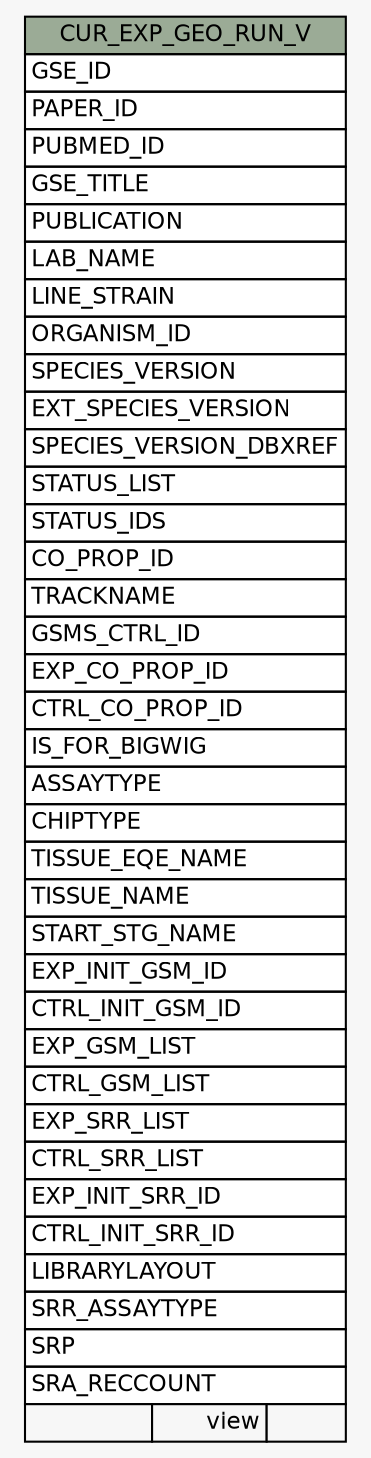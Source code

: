 // dot 2.38.0 on Windows 10 10.0
// SchemaSpy rev Unknown
digraph "CUR_EXP_GEO_RUN_V" {
  graph [
    rankdir="RL"
    bgcolor="#f7f7f7"
    nodesep="0.18"
    ranksep="0.46"
    fontname="Helvetica"
    fontsize="11"
  ];
  node [
    fontname="Helvetica"
    fontsize="11"
    shape="plaintext"
  ];
  edge [
    arrowsize="0.8"
  ];
  "CUR_EXP_GEO_RUN_V" [
    label=<
    <TABLE BORDER="0" CELLBORDER="1" CELLSPACING="0" BGCOLOR="#ffffff">
      <TR><TD COLSPAN="3" BGCOLOR="#9bab96" ALIGN="CENTER">CUR_EXP_GEO_RUN_V</TD></TR>
      <TR><TD PORT="GSE_ID" COLSPAN="3" ALIGN="LEFT">GSE_ID</TD></TR>
      <TR><TD PORT="PAPER_ID" COLSPAN="3" ALIGN="LEFT">PAPER_ID</TD></TR>
      <TR><TD PORT="PUBMED_ID" COLSPAN="3" ALIGN="LEFT">PUBMED_ID</TD></TR>
      <TR><TD PORT="GSE_TITLE" COLSPAN="3" ALIGN="LEFT">GSE_TITLE</TD></TR>
      <TR><TD PORT="PUBLICATION" COLSPAN="3" ALIGN="LEFT">PUBLICATION</TD></TR>
      <TR><TD PORT="LAB_NAME" COLSPAN="3" ALIGN="LEFT">LAB_NAME</TD></TR>
      <TR><TD PORT="LINE_STRAIN" COLSPAN="3" ALIGN="LEFT">LINE_STRAIN</TD></TR>
      <TR><TD PORT="ORGANISM_ID" COLSPAN="3" ALIGN="LEFT">ORGANISM_ID</TD></TR>
      <TR><TD PORT="SPECIES_VERSION" COLSPAN="3" ALIGN="LEFT">SPECIES_VERSION</TD></TR>
      <TR><TD PORT="EXT_SPECIES_VERSION" COLSPAN="3" ALIGN="LEFT">EXT_SPECIES_VERSION</TD></TR>
      <TR><TD PORT="SPECIES_VERSION_DBXREF" COLSPAN="3" ALIGN="LEFT">SPECIES_VERSION_DBXREF</TD></TR>
      <TR><TD PORT="STATUS_LIST" COLSPAN="3" ALIGN="LEFT">STATUS_LIST</TD></TR>
      <TR><TD PORT="STATUS_IDS" COLSPAN="3" ALIGN="LEFT">STATUS_IDS</TD></TR>
      <TR><TD PORT="CO_PROP_ID" COLSPAN="3" ALIGN="LEFT">CO_PROP_ID</TD></TR>
      <TR><TD PORT="TRACKNAME" COLSPAN="3" ALIGN="LEFT">TRACKNAME</TD></TR>
      <TR><TD PORT="GSMS_CTRL_ID" COLSPAN="3" ALIGN="LEFT">GSMS_CTRL_ID</TD></TR>
      <TR><TD PORT="EXP_CO_PROP_ID" COLSPAN="3" ALIGN="LEFT">EXP_CO_PROP_ID</TD></TR>
      <TR><TD PORT="CTRL_CO_PROP_ID" COLSPAN="3" ALIGN="LEFT">CTRL_CO_PROP_ID</TD></TR>
      <TR><TD PORT="IS_FOR_BIGWIG" COLSPAN="3" ALIGN="LEFT">IS_FOR_BIGWIG</TD></TR>
      <TR><TD PORT="ASSAYTYPE" COLSPAN="3" ALIGN="LEFT">ASSAYTYPE</TD></TR>
      <TR><TD PORT="CHIPTYPE" COLSPAN="3" ALIGN="LEFT">CHIPTYPE</TD></TR>
      <TR><TD PORT="TISSUE_EQE_NAME" COLSPAN="3" ALIGN="LEFT">TISSUE_EQE_NAME</TD></TR>
      <TR><TD PORT="TISSUE_NAME" COLSPAN="3" ALIGN="LEFT">TISSUE_NAME</TD></TR>
      <TR><TD PORT="START_STG_NAME" COLSPAN="3" ALIGN="LEFT">START_STG_NAME</TD></TR>
      <TR><TD PORT="EXP_INIT_GSM_ID" COLSPAN="3" ALIGN="LEFT">EXP_INIT_GSM_ID</TD></TR>
      <TR><TD PORT="CTRL_INIT_GSM_ID" COLSPAN="3" ALIGN="LEFT">CTRL_INIT_GSM_ID</TD></TR>
      <TR><TD PORT="EXP_GSM_LIST" COLSPAN="3" ALIGN="LEFT">EXP_GSM_LIST</TD></TR>
      <TR><TD PORT="CTRL_GSM_LIST" COLSPAN="3" ALIGN="LEFT">CTRL_GSM_LIST</TD></TR>
      <TR><TD PORT="EXP_SRR_LIST" COLSPAN="3" ALIGN="LEFT">EXP_SRR_LIST</TD></TR>
      <TR><TD PORT="CTRL_SRR_LIST" COLSPAN="3" ALIGN="LEFT">CTRL_SRR_LIST</TD></TR>
      <TR><TD PORT="EXP_INIT_SRR_ID" COLSPAN="3" ALIGN="LEFT">EXP_INIT_SRR_ID</TD></TR>
      <TR><TD PORT="CTRL_INIT_SRR_ID" COLSPAN="3" ALIGN="LEFT">CTRL_INIT_SRR_ID</TD></TR>
      <TR><TD PORT="LIBRARYLAYOUT" COLSPAN="3" ALIGN="LEFT">LIBRARYLAYOUT</TD></TR>
      <TR><TD PORT="SRR_ASSAYTYPE" COLSPAN="3" ALIGN="LEFT">SRR_ASSAYTYPE</TD></TR>
      <TR><TD PORT="SRP" COLSPAN="3" ALIGN="LEFT">SRP</TD></TR>
      <TR><TD PORT="SRA_RECCOUNT" COLSPAN="3" ALIGN="LEFT">SRA_RECCOUNT</TD></TR>
      <TR><TD ALIGN="LEFT" BGCOLOR="#f7f7f7">  </TD><TD ALIGN="RIGHT" BGCOLOR="#f7f7f7">view</TD><TD ALIGN="RIGHT" BGCOLOR="#f7f7f7">  </TD></TR>
    </TABLE>>
    URL="tables/CUR_EXP_GEO_RUN_V.html"
    tooltip="CUR_EXP_GEO_RUN_V"
  ];
}
